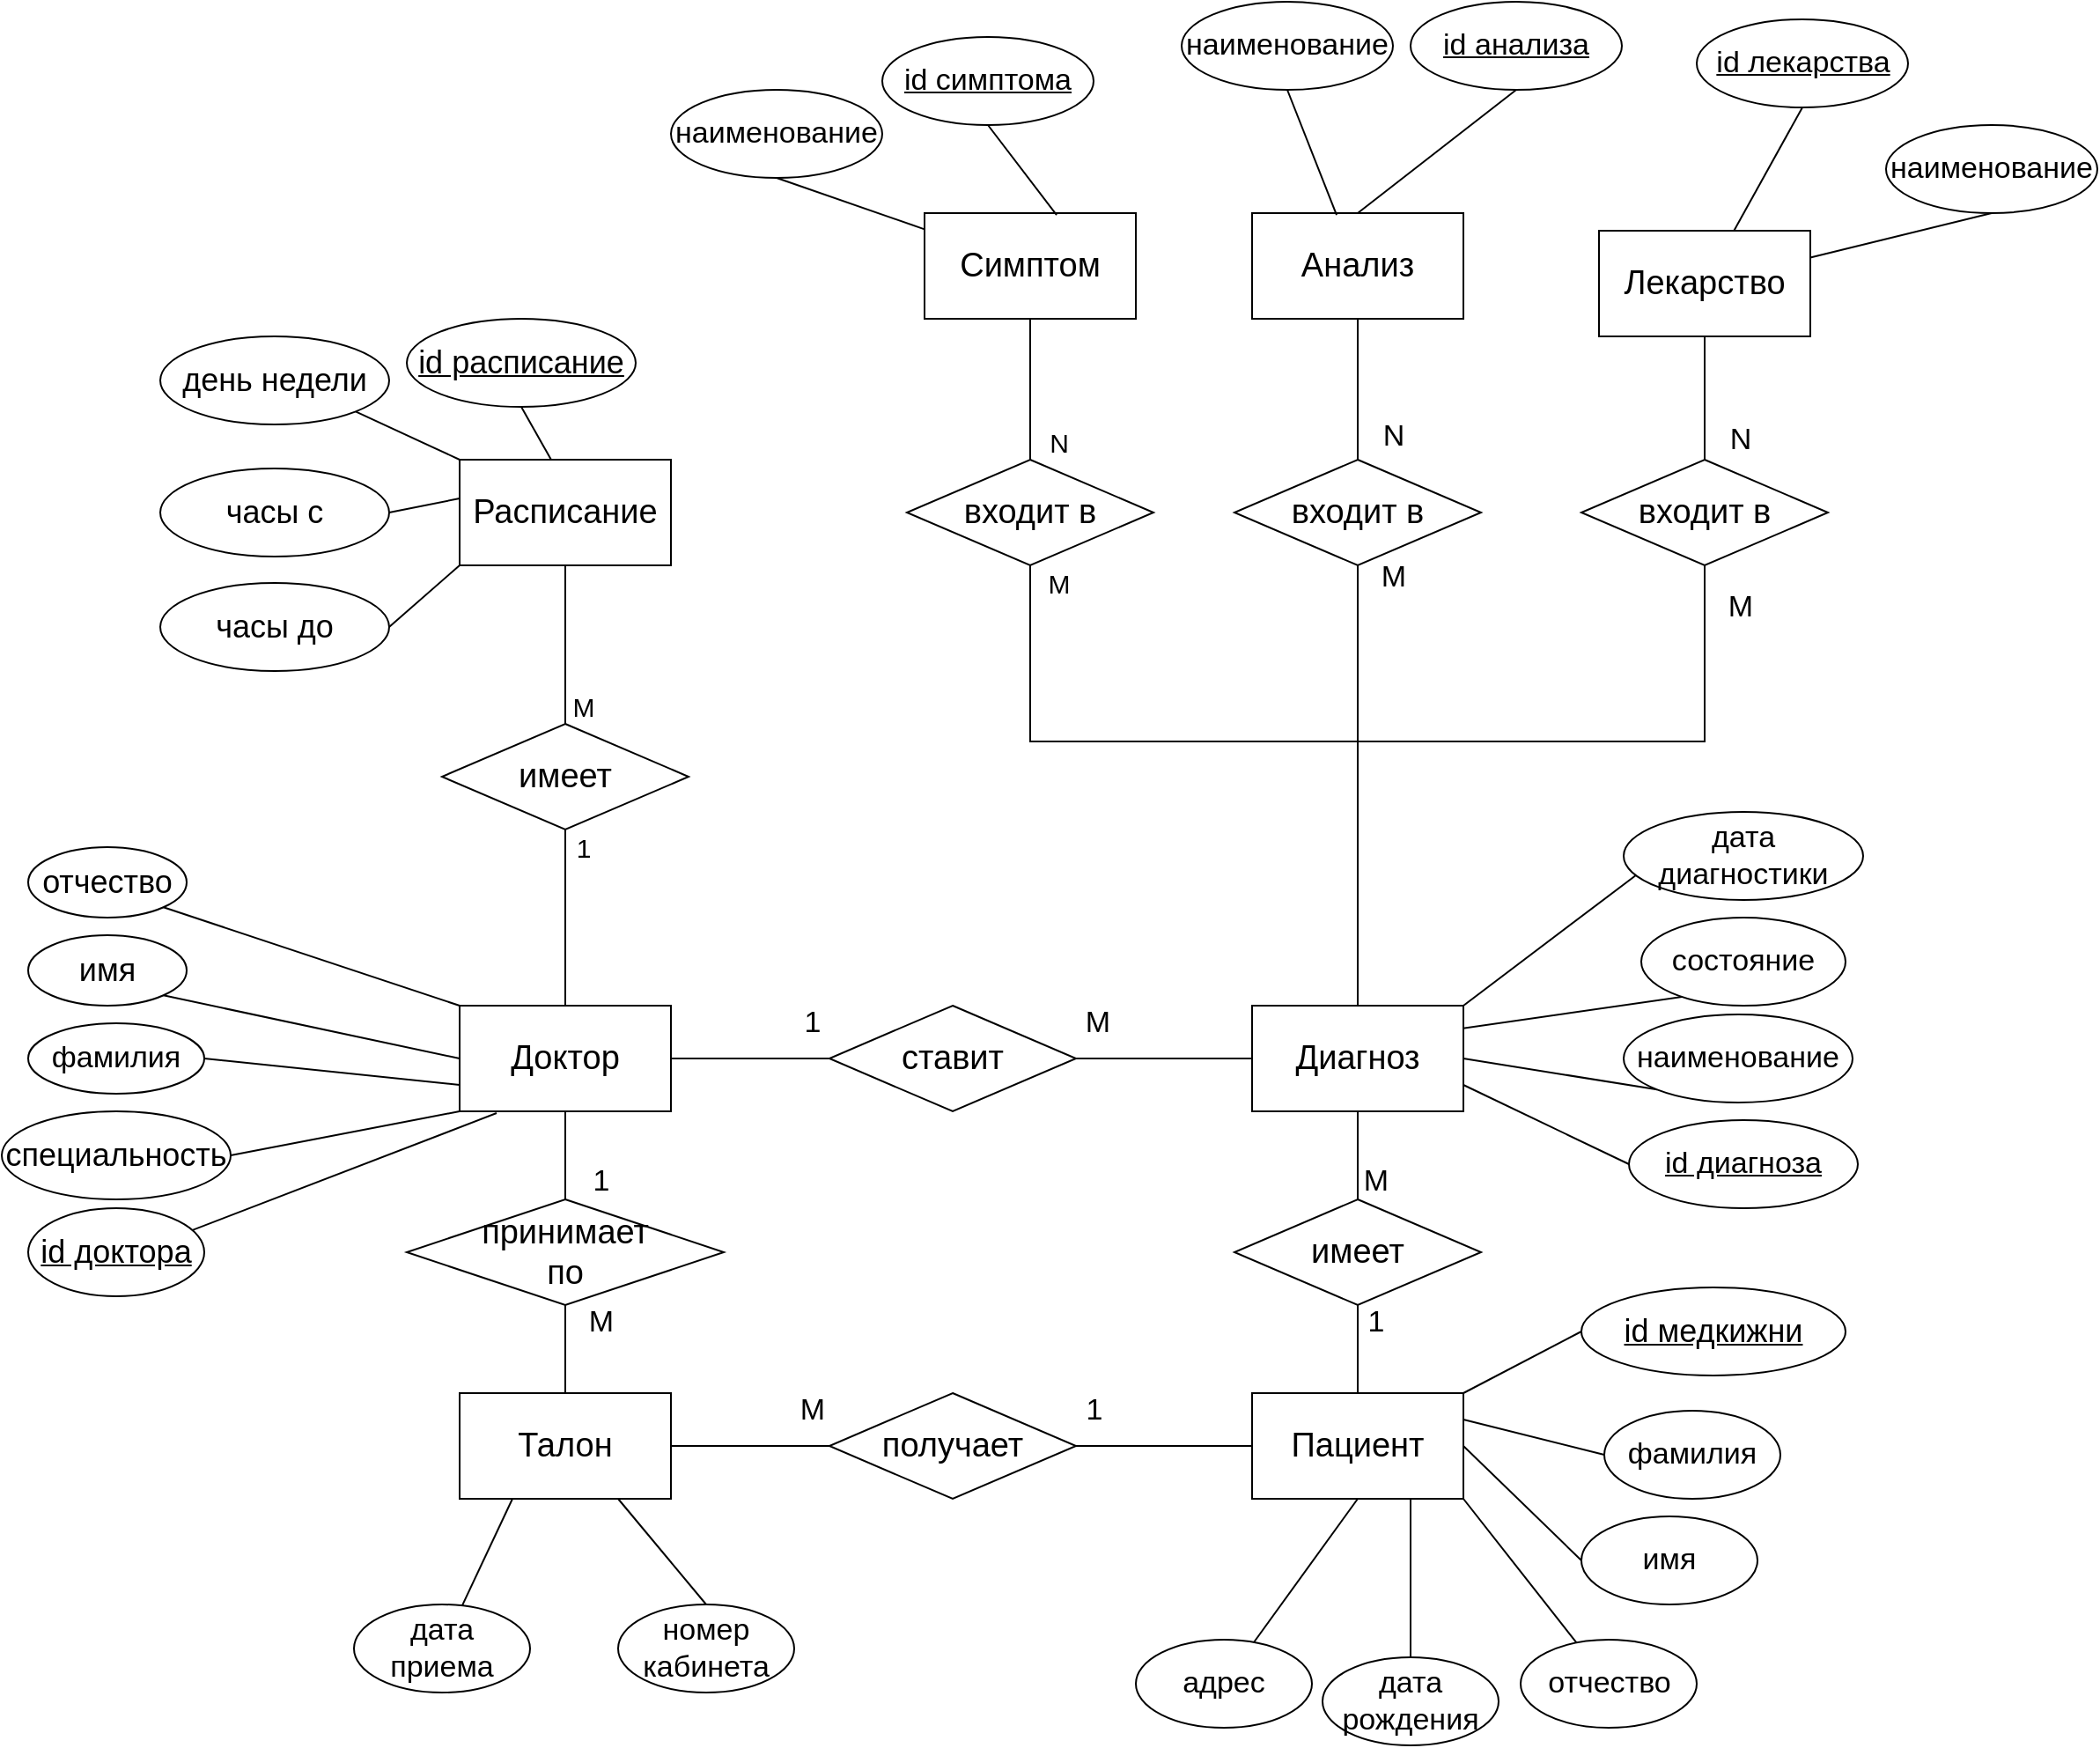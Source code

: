 <mxfile version="19.0.3" type="github">
  <diagram id="A-bD-lrb0nkUmP1ru2k7" name="Page-1">
    <mxGraphModel dx="1609" dy="1875" grid="1" gridSize="10" guides="1" tooltips="1" connect="1" arrows="1" fold="1" page="1" pageScale="1" pageWidth="827" pageHeight="1169" math="0" shadow="0">
      <root>
        <mxCell id="0" />
        <mxCell id="1" parent="0" />
        <mxCell id="VRgXYeL4SBqcp2DiVpUN-23" style="edgeStyle=none;rounded=0;orthogonalLoop=1;jettySize=auto;html=1;exitX=0;exitY=1;exitDx=0;exitDy=0;entryX=1;entryY=0.5;entryDx=0;entryDy=0;fontSize=17;endArrow=none;endFill=0;" parent="1" source="VRgXYeL4SBqcp2DiVpUN-1" target="VRgXYeL4SBqcp2DiVpUN-21" edge="1">
          <mxGeometry relative="1" as="geometry" />
        </mxCell>
        <mxCell id="VRgXYeL4SBqcp2DiVpUN-24" style="edgeStyle=none;rounded=0;orthogonalLoop=1;jettySize=auto;html=1;exitX=0;exitY=0.5;exitDx=0;exitDy=0;entryX=1;entryY=1;entryDx=0;entryDy=0;fontSize=17;endArrow=none;endFill=0;" parent="1" source="VRgXYeL4SBqcp2DiVpUN-1" target="VRgXYeL4SBqcp2DiVpUN-18" edge="1">
          <mxGeometry relative="1" as="geometry" />
        </mxCell>
        <mxCell id="VRgXYeL4SBqcp2DiVpUN-25" style="edgeStyle=none;rounded=0;orthogonalLoop=1;jettySize=auto;html=1;exitX=0;exitY=0.75;exitDx=0;exitDy=0;entryX=1;entryY=0.5;entryDx=0;entryDy=0;fontSize=17;endArrow=none;endFill=0;" parent="1" source="VRgXYeL4SBqcp2DiVpUN-1" target="VRgXYeL4SBqcp2DiVpUN-17" edge="1">
          <mxGeometry relative="1" as="geometry" />
        </mxCell>
        <mxCell id="VRgXYeL4SBqcp2DiVpUN-26" style="edgeStyle=none;rounded=0;orthogonalLoop=1;jettySize=auto;html=1;exitX=0;exitY=0;exitDx=0;exitDy=0;entryX=1;entryY=1;entryDx=0;entryDy=0;fontSize=17;endArrow=none;endFill=0;" parent="1" source="VRgXYeL4SBqcp2DiVpUN-1" target="VRgXYeL4SBqcp2DiVpUN-19" edge="1">
          <mxGeometry relative="1" as="geometry" />
        </mxCell>
        <mxCell id="VRgXYeL4SBqcp2DiVpUN-1" value="&lt;font style=&quot;font-size: 19px;&quot;&gt;Доктор&lt;/font&gt;" style="rounded=0;whiteSpace=wrap;html=1;fontSize=19;" parent="1" vertex="1">
          <mxGeometry x="90" y="120" width="120" height="60" as="geometry" />
        </mxCell>
        <mxCell id="VRgXYeL4SBqcp2DiVpUN-11" value="M" style="edgeStyle=orthogonalEdgeStyle;rounded=0;orthogonalLoop=1;jettySize=auto;html=1;exitX=0.5;exitY=1;exitDx=0;exitDy=0;fontSize=17;endArrow=none;endFill=0;" parent="1" source="joG3ZNDjvbhKYUcJIZpY-4" target="VRgXYeL4SBqcp2DiVpUN-6" edge="1">
          <mxGeometry x="0.6" y="10" relative="1" as="geometry">
            <mxPoint as="offset" />
            <mxPoint x="600" y="180" as="sourcePoint" />
          </mxGeometry>
        </mxCell>
        <mxCell id="VRgXYeL4SBqcp2DiVpUN-13" value="1" style="edgeStyle=orthogonalEdgeStyle;rounded=0;orthogonalLoop=1;jettySize=auto;html=1;exitX=0;exitY=0.5;exitDx=0;exitDy=0;entryX=1;entryY=0.5;entryDx=0;entryDy=0;fontSize=17;endArrow=none;endFill=0;" parent="1" source="VRgXYeL4SBqcp2DiVpUN-3" target="VRgXYeL4SBqcp2DiVpUN-7" edge="1">
          <mxGeometry x="0.8" y="-20" relative="1" as="geometry">
            <mxPoint as="offset" />
          </mxGeometry>
        </mxCell>
        <mxCell id="VRgXYeL4SBqcp2DiVpUN-39" style="edgeStyle=none;rounded=0;orthogonalLoop=1;jettySize=auto;html=1;exitX=1;exitY=0.25;exitDx=0;exitDy=0;entryX=0;entryY=0.5;entryDx=0;entryDy=0;fontSize=17;endArrow=none;endFill=0;" parent="1" source="VRgXYeL4SBqcp2DiVpUN-3" target="VRgXYeL4SBqcp2DiVpUN-34" edge="1">
          <mxGeometry relative="1" as="geometry" />
        </mxCell>
        <mxCell id="VRgXYeL4SBqcp2DiVpUN-40" style="edgeStyle=none;rounded=0;orthogonalLoop=1;jettySize=auto;html=1;exitX=1;exitY=0.5;exitDx=0;exitDy=0;entryX=0;entryY=0.5;entryDx=0;entryDy=0;fontSize=17;endArrow=none;endFill=0;" parent="1" source="VRgXYeL4SBqcp2DiVpUN-3" target="VRgXYeL4SBqcp2DiVpUN-35" edge="1">
          <mxGeometry relative="1" as="geometry" />
        </mxCell>
        <mxCell id="VRgXYeL4SBqcp2DiVpUN-41" style="edgeStyle=none;rounded=0;orthogonalLoop=1;jettySize=auto;html=1;exitX=1;exitY=1;exitDx=0;exitDy=0;fontSize=17;endArrow=none;endFill=0;" parent="1" source="VRgXYeL4SBqcp2DiVpUN-3" target="VRgXYeL4SBqcp2DiVpUN-36" edge="1">
          <mxGeometry relative="1" as="geometry" />
        </mxCell>
        <mxCell id="VRgXYeL4SBqcp2DiVpUN-42" style="edgeStyle=none;rounded=0;orthogonalLoop=1;jettySize=auto;html=1;exitX=0.75;exitY=1;exitDx=0;exitDy=0;entryX=0.5;entryY=0;entryDx=0;entryDy=0;fontSize=17;endArrow=none;endFill=0;" parent="1" source="VRgXYeL4SBqcp2DiVpUN-3" target="VRgXYeL4SBqcp2DiVpUN-38" edge="1">
          <mxGeometry relative="1" as="geometry" />
        </mxCell>
        <mxCell id="VRgXYeL4SBqcp2DiVpUN-43" style="edgeStyle=none;rounded=0;orthogonalLoop=1;jettySize=auto;html=1;exitX=0.5;exitY=1;exitDx=0;exitDy=0;fontSize=17;endArrow=none;endFill=0;" parent="1" source="VRgXYeL4SBqcp2DiVpUN-3" target="VRgXYeL4SBqcp2DiVpUN-37" edge="1">
          <mxGeometry relative="1" as="geometry" />
        </mxCell>
        <mxCell id="VRgXYeL4SBqcp2DiVpUN-3" value="&lt;font style=&quot;font-size: 19px;&quot;&gt;Пациент&lt;/font&gt;" style="rounded=0;whiteSpace=wrap;html=1;fontSize=19;" parent="1" vertex="1">
          <mxGeometry x="540" y="340" width="120" height="60" as="geometry" />
        </mxCell>
        <mxCell id="VRgXYeL4SBqcp2DiVpUN-15" value="M" style="edgeStyle=orthogonalEdgeStyle;rounded=0;orthogonalLoop=1;jettySize=auto;html=1;exitX=0.5;exitY=0;exitDx=0;exitDy=0;fontSize=17;endArrow=none;endFill=0;entryX=0.5;entryY=1;entryDx=0;entryDy=0;" parent="1" source="VRgXYeL4SBqcp2DiVpUN-4" target="VRgXYeL4SBqcp2DiVpUN-8" edge="1">
          <mxGeometry x="0.6" y="-20" relative="1" as="geometry">
            <mxPoint x="140" y="300" as="targetPoint" />
            <mxPoint as="offset" />
          </mxGeometry>
        </mxCell>
        <mxCell id="VRgXYeL4SBqcp2DiVpUN-46" style="edgeStyle=none;rounded=0;orthogonalLoop=1;jettySize=auto;html=1;exitX=0.25;exitY=1;exitDx=0;exitDy=0;fontSize=17;endArrow=none;endFill=0;" parent="1" source="VRgXYeL4SBqcp2DiVpUN-4" target="VRgXYeL4SBqcp2DiVpUN-44" edge="1">
          <mxGeometry relative="1" as="geometry" />
        </mxCell>
        <mxCell id="VRgXYeL4SBqcp2DiVpUN-4" value="&lt;font style=&quot;font-size: 19px;&quot;&gt;Талон&lt;/font&gt;" style="rounded=0;whiteSpace=wrap;html=1;fontSize=19;" parent="1" vertex="1">
          <mxGeometry x="90" y="340" width="120" height="60" as="geometry" />
        </mxCell>
        <mxCell id="VRgXYeL4SBqcp2DiVpUN-10" value="M" style="edgeStyle=orthogonalEdgeStyle;rounded=0;orthogonalLoop=1;jettySize=auto;html=1;exitX=1;exitY=0.5;exitDx=0;exitDy=0;entryX=0;entryY=0.5;entryDx=0;entryDy=0;fontSize=17;endArrow=none;endFill=0;" parent="1" source="VRgXYeL4SBqcp2DiVpUN-5" target="joG3ZNDjvbhKYUcJIZpY-4" edge="1">
          <mxGeometry x="-0.8" y="20" relative="1" as="geometry">
            <Array as="points">
              <mxPoint x="550" y="150" />
            </Array>
            <mxPoint as="offset" />
            <mxPoint x="540" y="150" as="targetPoint" />
          </mxGeometry>
        </mxCell>
        <mxCell id="VRgXYeL4SBqcp2DiVpUN-5" value="ставит" style="rhombus;whiteSpace=wrap;html=1;fontSize=19;" parent="1" vertex="1">
          <mxGeometry x="300" y="120" width="140" height="60" as="geometry" />
        </mxCell>
        <mxCell id="VRgXYeL4SBqcp2DiVpUN-12" value="1" style="edgeStyle=orthogonalEdgeStyle;rounded=0;orthogonalLoop=1;jettySize=auto;html=1;exitX=0.5;exitY=1;exitDx=0;exitDy=0;entryX=0.5;entryY=0;entryDx=0;entryDy=0;fontSize=17;endArrow=none;endFill=0;" parent="1" source="VRgXYeL4SBqcp2DiVpUN-6" target="VRgXYeL4SBqcp2DiVpUN-3" edge="1">
          <mxGeometry x="-0.6" y="10" relative="1" as="geometry">
            <mxPoint as="offset" />
          </mxGeometry>
        </mxCell>
        <mxCell id="VRgXYeL4SBqcp2DiVpUN-6" value="имеет" style="rhombus;whiteSpace=wrap;html=1;fontSize=19;" parent="1" vertex="1">
          <mxGeometry x="530" y="230" width="140" height="60" as="geometry" />
        </mxCell>
        <mxCell id="VRgXYeL4SBqcp2DiVpUN-14" value="M" style="edgeStyle=orthogonalEdgeStyle;rounded=0;orthogonalLoop=1;jettySize=auto;html=1;exitX=0;exitY=0.5;exitDx=0;exitDy=0;entryX=1;entryY=0.5;entryDx=0;entryDy=0;fontSize=17;endArrow=none;endFill=0;" parent="1" source="VRgXYeL4SBqcp2DiVpUN-7" target="VRgXYeL4SBqcp2DiVpUN-4" edge="1">
          <mxGeometry x="-0.778" y="-20" relative="1" as="geometry">
            <mxPoint as="offset" />
          </mxGeometry>
        </mxCell>
        <mxCell id="VRgXYeL4SBqcp2DiVpUN-7" value="получает" style="rhombus;whiteSpace=wrap;html=1;fontSize=19;" parent="1" vertex="1">
          <mxGeometry x="300" y="340" width="140" height="60" as="geometry" />
        </mxCell>
        <mxCell id="VRgXYeL4SBqcp2DiVpUN-16" value="1" style="edgeStyle=orthogonalEdgeStyle;rounded=0;orthogonalLoop=1;jettySize=auto;html=1;exitX=0.5;exitY=0;exitDx=0;exitDy=0;entryX=0.5;entryY=1;entryDx=0;entryDy=0;fontSize=17;endArrow=none;endFill=0;" parent="1" source="VRgXYeL4SBqcp2DiVpUN-8" target="VRgXYeL4SBqcp2DiVpUN-1" edge="1">
          <mxGeometry x="-0.6" y="-20" relative="1" as="geometry">
            <mxPoint as="offset" />
          </mxGeometry>
        </mxCell>
        <mxCell id="VRgXYeL4SBqcp2DiVpUN-8" value="&lt;font style=&quot;font-size: 19px;&quot;&gt;принимает&lt;br&gt;по&lt;/font&gt;" style="rhombus;whiteSpace=wrap;html=1;fontSize=19;" parent="1" vertex="1">
          <mxGeometry x="60" y="230" width="180" height="60" as="geometry" />
        </mxCell>
        <mxCell id="VRgXYeL4SBqcp2DiVpUN-9" value="1" style="endArrow=none;html=1;rounded=0;fontSize=17;exitX=1;exitY=0.5;exitDx=0;exitDy=0;entryX=0;entryY=0.5;entryDx=0;entryDy=0;" parent="1" source="VRgXYeL4SBqcp2DiVpUN-1" target="VRgXYeL4SBqcp2DiVpUN-5" edge="1">
          <mxGeometry x="0.778" y="20" width="50" height="50" relative="1" as="geometry">
            <mxPoint x="280" y="280" as="sourcePoint" />
            <mxPoint x="330" y="230" as="targetPoint" />
            <Array as="points">
              <mxPoint x="270" y="150" />
            </Array>
            <mxPoint as="offset" />
          </mxGeometry>
        </mxCell>
        <mxCell id="VRgXYeL4SBqcp2DiVpUN-17" value="фамилия" style="ellipse;whiteSpace=wrap;html=1;fontSize=17;" parent="1" vertex="1">
          <mxGeometry x="-155" y="130" width="100" height="40" as="geometry" />
        </mxCell>
        <mxCell id="VRgXYeL4SBqcp2DiVpUN-18" value="имя" style="ellipse;whiteSpace=wrap;html=1;fontSize=18;" parent="1" vertex="1">
          <mxGeometry x="-155" y="80" width="90" height="40" as="geometry" />
        </mxCell>
        <mxCell id="VRgXYeL4SBqcp2DiVpUN-19" value="&lt;font style=&quot;font-size: 18px;&quot;&gt;отчество&lt;/font&gt;" style="ellipse;whiteSpace=wrap;html=1;fontSize=17;" parent="1" vertex="1">
          <mxGeometry x="-155" y="30" width="90" height="40" as="geometry" />
        </mxCell>
        <mxCell id="VRgXYeL4SBqcp2DiVpUN-21" value="специальность" style="ellipse;whiteSpace=wrap;html=1;fontSize=18;" parent="1" vertex="1">
          <mxGeometry x="-170" y="180" width="130" height="50" as="geometry" />
        </mxCell>
        <mxCell id="VRgXYeL4SBqcp2DiVpUN-34" value="фамилия" style="ellipse;whiteSpace=wrap;html=1;fontSize=17;" parent="1" vertex="1">
          <mxGeometry x="740" y="350" width="100" height="50" as="geometry" />
        </mxCell>
        <mxCell id="VRgXYeL4SBqcp2DiVpUN-35" value="имя" style="ellipse;whiteSpace=wrap;html=1;fontSize=17;" parent="1" vertex="1">
          <mxGeometry x="727" y="410" width="100" height="50" as="geometry" />
        </mxCell>
        <mxCell id="VRgXYeL4SBqcp2DiVpUN-36" value="отчество" style="ellipse;whiteSpace=wrap;html=1;fontSize=17;" parent="1" vertex="1">
          <mxGeometry x="692.5" y="480" width="100" height="50" as="geometry" />
        </mxCell>
        <mxCell id="VRgXYeL4SBqcp2DiVpUN-37" value="адрес" style="ellipse;whiteSpace=wrap;html=1;fontSize=17;" parent="1" vertex="1">
          <mxGeometry x="474" y="480" width="100" height="50" as="geometry" />
        </mxCell>
        <mxCell id="VRgXYeL4SBqcp2DiVpUN-38" value="дата рождения" style="ellipse;whiteSpace=wrap;html=1;fontSize=17;" parent="1" vertex="1">
          <mxGeometry x="580" y="490" width="100" height="50" as="geometry" />
        </mxCell>
        <mxCell id="VRgXYeL4SBqcp2DiVpUN-44" value="дата приема" style="ellipse;whiteSpace=wrap;html=1;fontSize=17;" parent="1" vertex="1">
          <mxGeometry x="30" y="460" width="100" height="50" as="geometry" />
        </mxCell>
        <mxCell id="joG3ZNDjvbhKYUcJIZpY-15" style="rounded=0;orthogonalLoop=1;jettySize=auto;html=1;exitX=0;exitY=0.5;exitDx=0;exitDy=0;entryX=0.983;entryY=0.64;entryDx=0;entryDy=0;entryPerimeter=0;fontSize=17;endArrow=none;endFill=0;" parent="1" source="joG3ZNDjvbhKYUcJIZpY-4" target="joG3ZNDjvbhKYUcJIZpY-14" edge="1">
          <mxGeometry relative="1" as="geometry" />
        </mxCell>
        <mxCell id="joG3ZNDjvbhKYUcJIZpY-20" style="edgeStyle=none;rounded=0;orthogonalLoop=1;jettySize=auto;html=1;exitX=0;exitY=1;exitDx=0;exitDy=0;entryX=1;entryY=0.5;entryDx=0;entryDy=0;fontSize=17;endArrow=none;endFill=0;" parent="1" source="joG3ZNDjvbhKYUcJIZpY-8" target="joG3ZNDjvbhKYUcJIZpY-4" edge="1">
          <mxGeometry relative="1" as="geometry" />
        </mxCell>
        <mxCell id="joG3ZNDjvbhKYUcJIZpY-8" value="наименование" style="ellipse;whiteSpace=wrap;html=1;fontSize=17;" parent="1" vertex="1">
          <mxGeometry x="751" y="125" width="130" height="50" as="geometry" />
        </mxCell>
        <mxCell id="joG3ZNDjvbhKYUcJIZpY-14" value="состояние" style="ellipse;whiteSpace=wrap;html=1;fontSize=17;" parent="1" vertex="1">
          <mxGeometry x="761" y="70" width="116" height="50" as="geometry" />
        </mxCell>
        <mxCell id="joG3ZNDjvbhKYUcJIZpY-22" style="edgeStyle=none;rounded=0;orthogonalLoop=1;jettySize=auto;html=1;exitX=0;exitY=0.5;exitDx=0;exitDy=0;entryX=1;entryY=0;entryDx=0;entryDy=0;fontSize=17;endArrow=none;endFill=0;" parent="1" source="joG3ZNDjvbhKYUcJIZpY-21" target="VRgXYeL4SBqcp2DiVpUN-3" edge="1">
          <mxGeometry relative="1" as="geometry" />
        </mxCell>
        <mxCell id="joG3ZNDjvbhKYUcJIZpY-21" value="&lt;u&gt;id медкижни&lt;/u&gt;" style="ellipse;whiteSpace=wrap;html=1;fontSize=18;" parent="1" vertex="1">
          <mxGeometry x="727" y="280" width="150" height="50" as="geometry" />
        </mxCell>
        <mxCell id="joG3ZNDjvbhKYUcJIZpY-24" style="edgeStyle=none;rounded=0;orthogonalLoop=1;jettySize=auto;html=1;exitX=0;exitY=1;exitDx=0;exitDy=0;entryX=0.175;entryY=1.017;entryDx=0;entryDy=0;fontSize=17;endArrow=none;endFill=0;entryPerimeter=0;" parent="1" source="joG3ZNDjvbhKYUcJIZpY-23" target="VRgXYeL4SBqcp2DiVpUN-1" edge="1">
          <mxGeometry relative="1" as="geometry" />
        </mxCell>
        <mxCell id="joG3ZNDjvbhKYUcJIZpY-23" value="&lt;u&gt;id доктора&lt;/u&gt;" style="ellipse;whiteSpace=wrap;html=1;fontSize=18;" parent="1" vertex="1">
          <mxGeometry x="-155" y="235" width="100" height="50" as="geometry" />
        </mxCell>
        <mxCell id="joG3ZNDjvbhKYUcJIZpY-26" style="edgeStyle=none;rounded=0;orthogonalLoop=1;jettySize=auto;html=1;exitX=0;exitY=0.5;exitDx=0;exitDy=0;entryX=1;entryY=0.75;entryDx=0;entryDy=0;fontSize=17;endArrow=none;endFill=0;" parent="1" source="joG3ZNDjvbhKYUcJIZpY-25" target="joG3ZNDjvbhKYUcJIZpY-4" edge="1">
          <mxGeometry relative="1" as="geometry" />
        </mxCell>
        <mxCell id="joG3ZNDjvbhKYUcJIZpY-25" value="&lt;u&gt;id диагноза&lt;/u&gt;" style="ellipse;whiteSpace=wrap;html=1;fontSize=17;" parent="1" vertex="1">
          <mxGeometry x="754" y="185" width="130" height="50" as="geometry" />
        </mxCell>
        <mxCell id="joG3ZNDjvbhKYUcJIZpY-34" style="edgeStyle=orthogonalEdgeStyle;rounded=0;orthogonalLoop=1;jettySize=auto;html=1;exitX=0.5;exitY=1;exitDx=0;exitDy=0;entryX=0.5;entryY=0;entryDx=0;entryDy=0;fontSize=17;endArrow=none;endFill=0;" parent="1" source="joG3ZNDjvbhKYUcJIZpY-27" target="joG3ZNDjvbhKYUcJIZpY-4" edge="1">
          <mxGeometry relative="1" as="geometry">
            <Array as="points">
              <mxPoint x="797" y="-30" />
              <mxPoint x="600" y="-30" />
            </Array>
          </mxGeometry>
        </mxCell>
        <mxCell id="joG3ZNDjvbhKYUcJIZpY-45" value="M" style="edgeLabel;html=1;align=center;verticalAlign=middle;resizable=0;points=[];fontSize=17;" parent="joG3ZNDjvbhKYUcJIZpY-34" vertex="1" connectable="0">
          <mxGeometry x="-0.836" y="1" relative="1" as="geometry">
            <mxPoint x="19" y="-13" as="offset" />
          </mxGeometry>
        </mxCell>
        <mxCell id="joG3ZNDjvbhKYUcJIZpY-27" value="входит в" style="rhombus;whiteSpace=wrap;html=1;fontSize=19;" parent="1" vertex="1">
          <mxGeometry x="727" y="-190" width="140" height="60" as="geometry" />
        </mxCell>
        <mxCell id="joG3ZNDjvbhKYUcJIZpY-28" value="входит в" style="rhombus;whiteSpace=wrap;html=1;fontSize=19;" parent="1" vertex="1">
          <mxGeometry x="530" y="-190" width="140" height="60" as="geometry" />
        </mxCell>
        <mxCell id="joG3ZNDjvbhKYUcJIZpY-33" value="N" style="edgeStyle=none;rounded=0;orthogonalLoop=1;jettySize=auto;html=1;exitX=0.5;exitY=1;exitDx=0;exitDy=0;entryX=0.5;entryY=0;entryDx=0;entryDy=0;fontSize=17;endArrow=none;endFill=0;" parent="1" source="joG3ZNDjvbhKYUcJIZpY-30" target="joG3ZNDjvbhKYUcJIZpY-28" edge="1">
          <mxGeometry x="0.667" y="20" relative="1" as="geometry">
            <mxPoint as="offset" />
          </mxGeometry>
        </mxCell>
        <mxCell id="joG3ZNDjvbhKYUcJIZpY-30" value="Анализ" style="rounded=0;whiteSpace=wrap;html=1;fontSize=19;" parent="1" vertex="1">
          <mxGeometry x="540" y="-330" width="120" height="60" as="geometry" />
        </mxCell>
        <mxCell id="joG3ZNDjvbhKYUcJIZpY-32" value="N" style="edgeStyle=none;rounded=0;orthogonalLoop=1;jettySize=auto;html=1;exitX=0.5;exitY=1;exitDx=0;exitDy=0;entryX=0.5;entryY=0;entryDx=0;entryDy=0;fontSize=17;endArrow=none;endFill=0;" parent="1" source="joG3ZNDjvbhKYUcJIZpY-31" target="joG3ZNDjvbhKYUcJIZpY-27" edge="1">
          <mxGeometry x="0.667" y="20" relative="1" as="geometry">
            <mxPoint as="offset" />
          </mxGeometry>
        </mxCell>
        <mxCell id="joG3ZNDjvbhKYUcJIZpY-31" value="Лекарство" style="rounded=0;whiteSpace=wrap;html=1;fontSize=19;" parent="1" vertex="1">
          <mxGeometry x="737" y="-320" width="120" height="60" as="geometry" />
        </mxCell>
        <mxCell id="joG3ZNDjvbhKYUcJIZpY-39" style="edgeStyle=none;rounded=0;orthogonalLoop=1;jettySize=auto;html=1;exitX=0.5;exitY=1;exitDx=0;exitDy=0;entryX=0.4;entryY=0.017;entryDx=0;entryDy=0;entryPerimeter=0;fontSize=17;endArrow=none;endFill=0;" parent="1" source="joG3ZNDjvbhKYUcJIZpY-36" target="joG3ZNDjvbhKYUcJIZpY-30" edge="1">
          <mxGeometry relative="1" as="geometry" />
        </mxCell>
        <mxCell id="joG3ZNDjvbhKYUcJIZpY-36" value="наименование" style="ellipse;whiteSpace=wrap;html=1;fontSize=17;" parent="1" vertex="1">
          <mxGeometry x="500" y="-450" width="120" height="50" as="geometry" />
        </mxCell>
        <mxCell id="joG3ZNDjvbhKYUcJIZpY-38" style="rounded=0;orthogonalLoop=1;jettySize=auto;html=1;exitX=0.5;exitY=1;exitDx=0;exitDy=0;entryX=0.5;entryY=0;entryDx=0;entryDy=0;fontSize=17;endArrow=none;endFill=0;" parent="1" source="joG3ZNDjvbhKYUcJIZpY-37" target="joG3ZNDjvbhKYUcJIZpY-30" edge="1">
          <mxGeometry relative="1" as="geometry" />
        </mxCell>
        <mxCell id="joG3ZNDjvbhKYUcJIZpY-37" value="&lt;u&gt;id анализа&lt;/u&gt;" style="ellipse;whiteSpace=wrap;html=1;fontSize=17;" parent="1" vertex="1">
          <mxGeometry x="630" y="-450" width="120" height="50" as="geometry" />
        </mxCell>
        <mxCell id="joG3ZNDjvbhKYUcJIZpY-43" style="edgeStyle=none;rounded=0;orthogonalLoop=1;jettySize=auto;html=1;exitX=0.5;exitY=1;exitDx=0;exitDy=0;fontSize=17;endArrow=none;endFill=0;" parent="1" source="joG3ZNDjvbhKYUcJIZpY-40" target="joG3ZNDjvbhKYUcJIZpY-31" edge="1">
          <mxGeometry relative="1" as="geometry" />
        </mxCell>
        <mxCell id="joG3ZNDjvbhKYUcJIZpY-40" value="наименование" style="ellipse;whiteSpace=wrap;html=1;fontSize=17;" parent="1" vertex="1">
          <mxGeometry x="900" y="-380" width="120" height="50" as="geometry" />
        </mxCell>
        <mxCell id="joG3ZNDjvbhKYUcJIZpY-42" style="edgeStyle=none;rounded=0;orthogonalLoop=1;jettySize=auto;html=1;exitX=0.5;exitY=1;exitDx=0;exitDy=0;fontSize=17;endArrow=none;endFill=0;" parent="1" source="joG3ZNDjvbhKYUcJIZpY-41" target="joG3ZNDjvbhKYUcJIZpY-31" edge="1">
          <mxGeometry relative="1" as="geometry" />
        </mxCell>
        <mxCell id="joG3ZNDjvbhKYUcJIZpY-41" value="&lt;u&gt;id лекарства&lt;/u&gt;" style="ellipse;whiteSpace=wrap;html=1;fontSize=17;" parent="1" vertex="1">
          <mxGeometry x="792.5" y="-440" width="120" height="50" as="geometry" />
        </mxCell>
        <mxCell id="joG3ZNDjvbhKYUcJIZpY-46" value="Симптом" style="rounded=0;whiteSpace=wrap;html=1;fontSize=19;" parent="1" vertex="1">
          <mxGeometry x="354" y="-330" width="120" height="60" as="geometry" />
        </mxCell>
        <mxCell id="joG3ZNDjvbhKYUcJIZpY-49" style="edgeStyle=none;rounded=0;orthogonalLoop=1;jettySize=auto;html=1;exitX=0.5;exitY=1;exitDx=0;exitDy=0;fontSize=17;endArrow=none;endFill=0;" parent="1" source="joG3ZNDjvbhKYUcJIZpY-47" target="joG3ZNDjvbhKYUcJIZpY-46" edge="1">
          <mxGeometry relative="1" as="geometry" />
        </mxCell>
        <mxCell id="joG3ZNDjvbhKYUcJIZpY-47" value="наименование" style="ellipse;whiteSpace=wrap;html=1;fontSize=17;" parent="1" vertex="1">
          <mxGeometry x="210" y="-400" width="120" height="50" as="geometry" />
        </mxCell>
        <mxCell id="joG3ZNDjvbhKYUcJIZpY-50" style="edgeStyle=none;rounded=0;orthogonalLoop=1;jettySize=auto;html=1;exitX=0.5;exitY=1;exitDx=0;exitDy=0;entryX=0.625;entryY=0.017;entryDx=0;entryDy=0;entryPerimeter=0;fontSize=17;endArrow=none;endFill=0;" parent="1" source="joG3ZNDjvbhKYUcJIZpY-48" target="joG3ZNDjvbhKYUcJIZpY-46" edge="1">
          <mxGeometry relative="1" as="geometry" />
        </mxCell>
        <mxCell id="joG3ZNDjvbhKYUcJIZpY-48" value="&lt;u&gt;id симптома&lt;/u&gt;" style="ellipse;whiteSpace=wrap;html=1;fontSize=17;" parent="1" vertex="1">
          <mxGeometry x="330" y="-430" width="120" height="50" as="geometry" />
        </mxCell>
        <mxCell id="G6u7544H5hHgtNhLFgb0-5" style="edgeStyle=orthogonalEdgeStyle;rounded=0;orthogonalLoop=1;jettySize=auto;html=1;exitX=0.5;exitY=1;exitDx=0;exitDy=0;entryX=0.5;entryY=0;entryDx=0;entryDy=0;endArrow=none;endFill=0;" edge="1" parent="1" source="joG3ZNDjvbhKYUcJIZpY-51" target="joG3ZNDjvbhKYUcJIZpY-4">
          <mxGeometry relative="1" as="geometry">
            <Array as="points">
              <mxPoint x="414" y="-30" />
              <mxPoint x="600" y="-30" />
            </Array>
          </mxGeometry>
        </mxCell>
        <mxCell id="G6u7544H5hHgtNhLFgb0-7" value="M" style="edgeLabel;html=1;align=center;verticalAlign=middle;resizable=0;points=[];fontSize=15;" vertex="1" connectable="0" parent="G6u7544H5hHgtNhLFgb0-5">
          <mxGeometry x="-0.899" y="2" relative="1" as="geometry">
            <mxPoint x="14" y="-12" as="offset" />
          </mxGeometry>
        </mxCell>
        <mxCell id="G6u7544H5hHgtNhLFgb0-6" value="&lt;font style=&quot;font-size: 15px;&quot;&gt;N&lt;/font&gt;" style="edgeStyle=none;rounded=0;orthogonalLoop=1;jettySize=auto;html=1;exitX=0.5;exitY=0;exitDx=0;exitDy=0;entryX=0.5;entryY=1;entryDx=0;entryDy=0;endArrow=none;endFill=0;" edge="1" parent="1" source="joG3ZNDjvbhKYUcJIZpY-51" target="joG3ZNDjvbhKYUcJIZpY-46">
          <mxGeometry x="-0.75" y="-16" relative="1" as="geometry">
            <mxPoint as="offset" />
          </mxGeometry>
        </mxCell>
        <mxCell id="joG3ZNDjvbhKYUcJIZpY-51" value="входит в" style="rhombus;whiteSpace=wrap;html=1;fontSize=19;" parent="1" vertex="1">
          <mxGeometry x="344" y="-190" width="140" height="60" as="geometry" />
        </mxCell>
        <mxCell id="joG3ZNDjvbhKYUcJIZpY-57" style="edgeStyle=none;rounded=0;orthogonalLoop=1;jettySize=auto;html=1;exitX=1;exitY=0;exitDx=0;exitDy=0;entryX=0.051;entryY=0.72;entryDx=0;entryDy=0;entryPerimeter=0;fontSize=17;endArrow=none;endFill=0;" parent="1" source="joG3ZNDjvbhKYUcJIZpY-4" target="joG3ZNDjvbhKYUcJIZpY-56" edge="1">
          <mxGeometry relative="1" as="geometry" />
        </mxCell>
        <mxCell id="joG3ZNDjvbhKYUcJIZpY-4" value="Диагноз" style="rounded=0;whiteSpace=wrap;html=1;fontSize=19;" parent="1" vertex="1">
          <mxGeometry x="540" y="120" width="120" height="60" as="geometry" />
        </mxCell>
        <mxCell id="joG3ZNDjvbhKYUcJIZpY-52" value="" style="edgeStyle=orthogonalEdgeStyle;rounded=0;orthogonalLoop=1;jettySize=auto;html=1;exitX=0.5;exitY=1;exitDx=0;exitDy=0;fontSize=17;endArrow=none;endFill=0;" parent="1" source="joG3ZNDjvbhKYUcJIZpY-28" target="joG3ZNDjvbhKYUcJIZpY-4" edge="1">
          <mxGeometry relative="1" as="geometry">
            <mxPoint x="600" y="-110" as="targetPoint" />
            <mxPoint x="490" y="-290" as="sourcePoint" />
          </mxGeometry>
        </mxCell>
        <mxCell id="joG3ZNDjvbhKYUcJIZpY-53" value="M" style="edgeLabel;html=1;align=center;verticalAlign=middle;resizable=0;points=[];fontSize=17;" parent="joG3ZNDjvbhKYUcJIZpY-52" vertex="1" connectable="0">
          <mxGeometry x="-0.835" relative="1" as="geometry">
            <mxPoint x="20" y="-14" as="offset" />
          </mxGeometry>
        </mxCell>
        <mxCell id="joG3ZNDjvbhKYUcJIZpY-56" value="дата диагностики" style="ellipse;whiteSpace=wrap;html=1;fontSize=17;" parent="1" vertex="1">
          <mxGeometry x="751" y="10" width="136" height="50" as="geometry" />
        </mxCell>
        <mxCell id="G6u7544H5hHgtNhLFgb0-3" style="rounded=0;orthogonalLoop=1;jettySize=auto;html=1;exitX=0.5;exitY=0;exitDx=0;exitDy=0;entryX=0.75;entryY=1;entryDx=0;entryDy=0;endArrow=none;endFill=0;" edge="1" parent="1" source="G6u7544H5hHgtNhLFgb0-1" target="VRgXYeL4SBqcp2DiVpUN-4">
          <mxGeometry relative="1" as="geometry" />
        </mxCell>
        <mxCell id="G6u7544H5hHgtNhLFgb0-1" value="номер кабинета" style="ellipse;whiteSpace=wrap;html=1;fontSize=17;" vertex="1" parent="1">
          <mxGeometry x="180" y="460" width="100" height="50" as="geometry" />
        </mxCell>
        <mxCell id="G6u7544H5hHgtNhLFgb0-8" value="Расписание" style="rounded=0;whiteSpace=wrap;html=1;fontSize=19;" vertex="1" parent="1">
          <mxGeometry x="90" y="-190" width="120" height="60" as="geometry" />
        </mxCell>
        <mxCell id="G6u7544H5hHgtNhLFgb0-16" style="edgeStyle=none;rounded=0;orthogonalLoop=1;jettySize=auto;html=1;exitX=0.5;exitY=1;exitDx=0;exitDy=0;entryX=0.433;entryY=0;entryDx=0;entryDy=0;entryPerimeter=0;fontSize=15;endArrow=none;endFill=0;" edge="1" parent="1" source="G6u7544H5hHgtNhLFgb0-9" target="G6u7544H5hHgtNhLFgb0-8">
          <mxGeometry relative="1" as="geometry" />
        </mxCell>
        <mxCell id="G6u7544H5hHgtNhLFgb0-9" value="&lt;u&gt;id расписание&lt;/u&gt;" style="ellipse;whiteSpace=wrap;html=1;fontSize=18;" vertex="1" parent="1">
          <mxGeometry x="60" y="-270" width="130" height="50" as="geometry" />
        </mxCell>
        <mxCell id="G6u7544H5hHgtNhLFgb0-13" style="rounded=0;orthogonalLoop=1;jettySize=auto;html=1;exitX=1;exitY=1;exitDx=0;exitDy=0;entryX=0;entryY=0;entryDx=0;entryDy=0;fontSize=15;endArrow=none;endFill=0;" edge="1" parent="1" source="G6u7544H5hHgtNhLFgb0-10" target="G6u7544H5hHgtNhLFgb0-8">
          <mxGeometry relative="1" as="geometry" />
        </mxCell>
        <mxCell id="G6u7544H5hHgtNhLFgb0-10" value="день недели" style="ellipse;whiteSpace=wrap;html=1;fontSize=18;" vertex="1" parent="1">
          <mxGeometry x="-80" y="-260" width="130" height="50" as="geometry" />
        </mxCell>
        <mxCell id="G6u7544H5hHgtNhLFgb0-14" style="edgeStyle=none;rounded=0;orthogonalLoop=1;jettySize=auto;html=1;exitX=1;exitY=0.5;exitDx=0;exitDy=0;entryX=0;entryY=0.367;entryDx=0;entryDy=0;entryPerimeter=0;fontSize=15;endArrow=none;endFill=0;" edge="1" parent="1" source="G6u7544H5hHgtNhLFgb0-11" target="G6u7544H5hHgtNhLFgb0-8">
          <mxGeometry relative="1" as="geometry" />
        </mxCell>
        <mxCell id="G6u7544H5hHgtNhLFgb0-11" value="часы с" style="ellipse;whiteSpace=wrap;html=1;fontSize=18;" vertex="1" parent="1">
          <mxGeometry x="-80" y="-185" width="130" height="50" as="geometry" />
        </mxCell>
        <mxCell id="G6u7544H5hHgtNhLFgb0-15" style="edgeStyle=none;rounded=0;orthogonalLoop=1;jettySize=auto;html=1;exitX=1;exitY=0.5;exitDx=0;exitDy=0;entryX=0;entryY=1;entryDx=0;entryDy=0;fontSize=15;endArrow=none;endFill=0;" edge="1" parent="1" source="G6u7544H5hHgtNhLFgb0-12" target="G6u7544H5hHgtNhLFgb0-8">
          <mxGeometry relative="1" as="geometry" />
        </mxCell>
        <mxCell id="G6u7544H5hHgtNhLFgb0-12" value="часы до" style="ellipse;whiteSpace=wrap;html=1;fontSize=18;" vertex="1" parent="1">
          <mxGeometry x="-80" y="-120" width="130" height="50" as="geometry" />
        </mxCell>
        <mxCell id="G6u7544H5hHgtNhLFgb0-20" value="M" style="edgeStyle=none;rounded=0;orthogonalLoop=1;jettySize=auto;html=1;exitX=0.5;exitY=0;exitDx=0;exitDy=0;entryX=0.5;entryY=1;entryDx=0;entryDy=0;fontSize=15;endArrow=none;endFill=0;" edge="1" parent="1" source="G6u7544H5hHgtNhLFgb0-17" target="G6u7544H5hHgtNhLFgb0-8">
          <mxGeometry x="-0.778" y="-10" relative="1" as="geometry">
            <mxPoint as="offset" />
          </mxGeometry>
        </mxCell>
        <mxCell id="G6u7544H5hHgtNhLFgb0-21" style="edgeStyle=none;rounded=0;orthogonalLoop=1;jettySize=auto;html=1;exitX=0.5;exitY=1;exitDx=0;exitDy=0;entryX=0.5;entryY=0;entryDx=0;entryDy=0;fontSize=15;endArrow=none;endFill=0;" edge="1" parent="1" source="G6u7544H5hHgtNhLFgb0-17" target="VRgXYeL4SBqcp2DiVpUN-1">
          <mxGeometry relative="1" as="geometry" />
        </mxCell>
        <mxCell id="G6u7544H5hHgtNhLFgb0-22" value="1" style="edgeLabel;html=1;align=center;verticalAlign=middle;resizable=0;points=[];fontSize=15;" vertex="1" connectable="0" parent="G6u7544H5hHgtNhLFgb0-21">
          <mxGeometry x="-0.34" y="-2" relative="1" as="geometry">
            <mxPoint x="12" y="-23" as="offset" />
          </mxGeometry>
        </mxCell>
        <mxCell id="G6u7544H5hHgtNhLFgb0-17" value="имеет" style="rhombus;whiteSpace=wrap;html=1;fontSize=19;" vertex="1" parent="1">
          <mxGeometry x="80" y="-40" width="140" height="60" as="geometry" />
        </mxCell>
      </root>
    </mxGraphModel>
  </diagram>
</mxfile>
